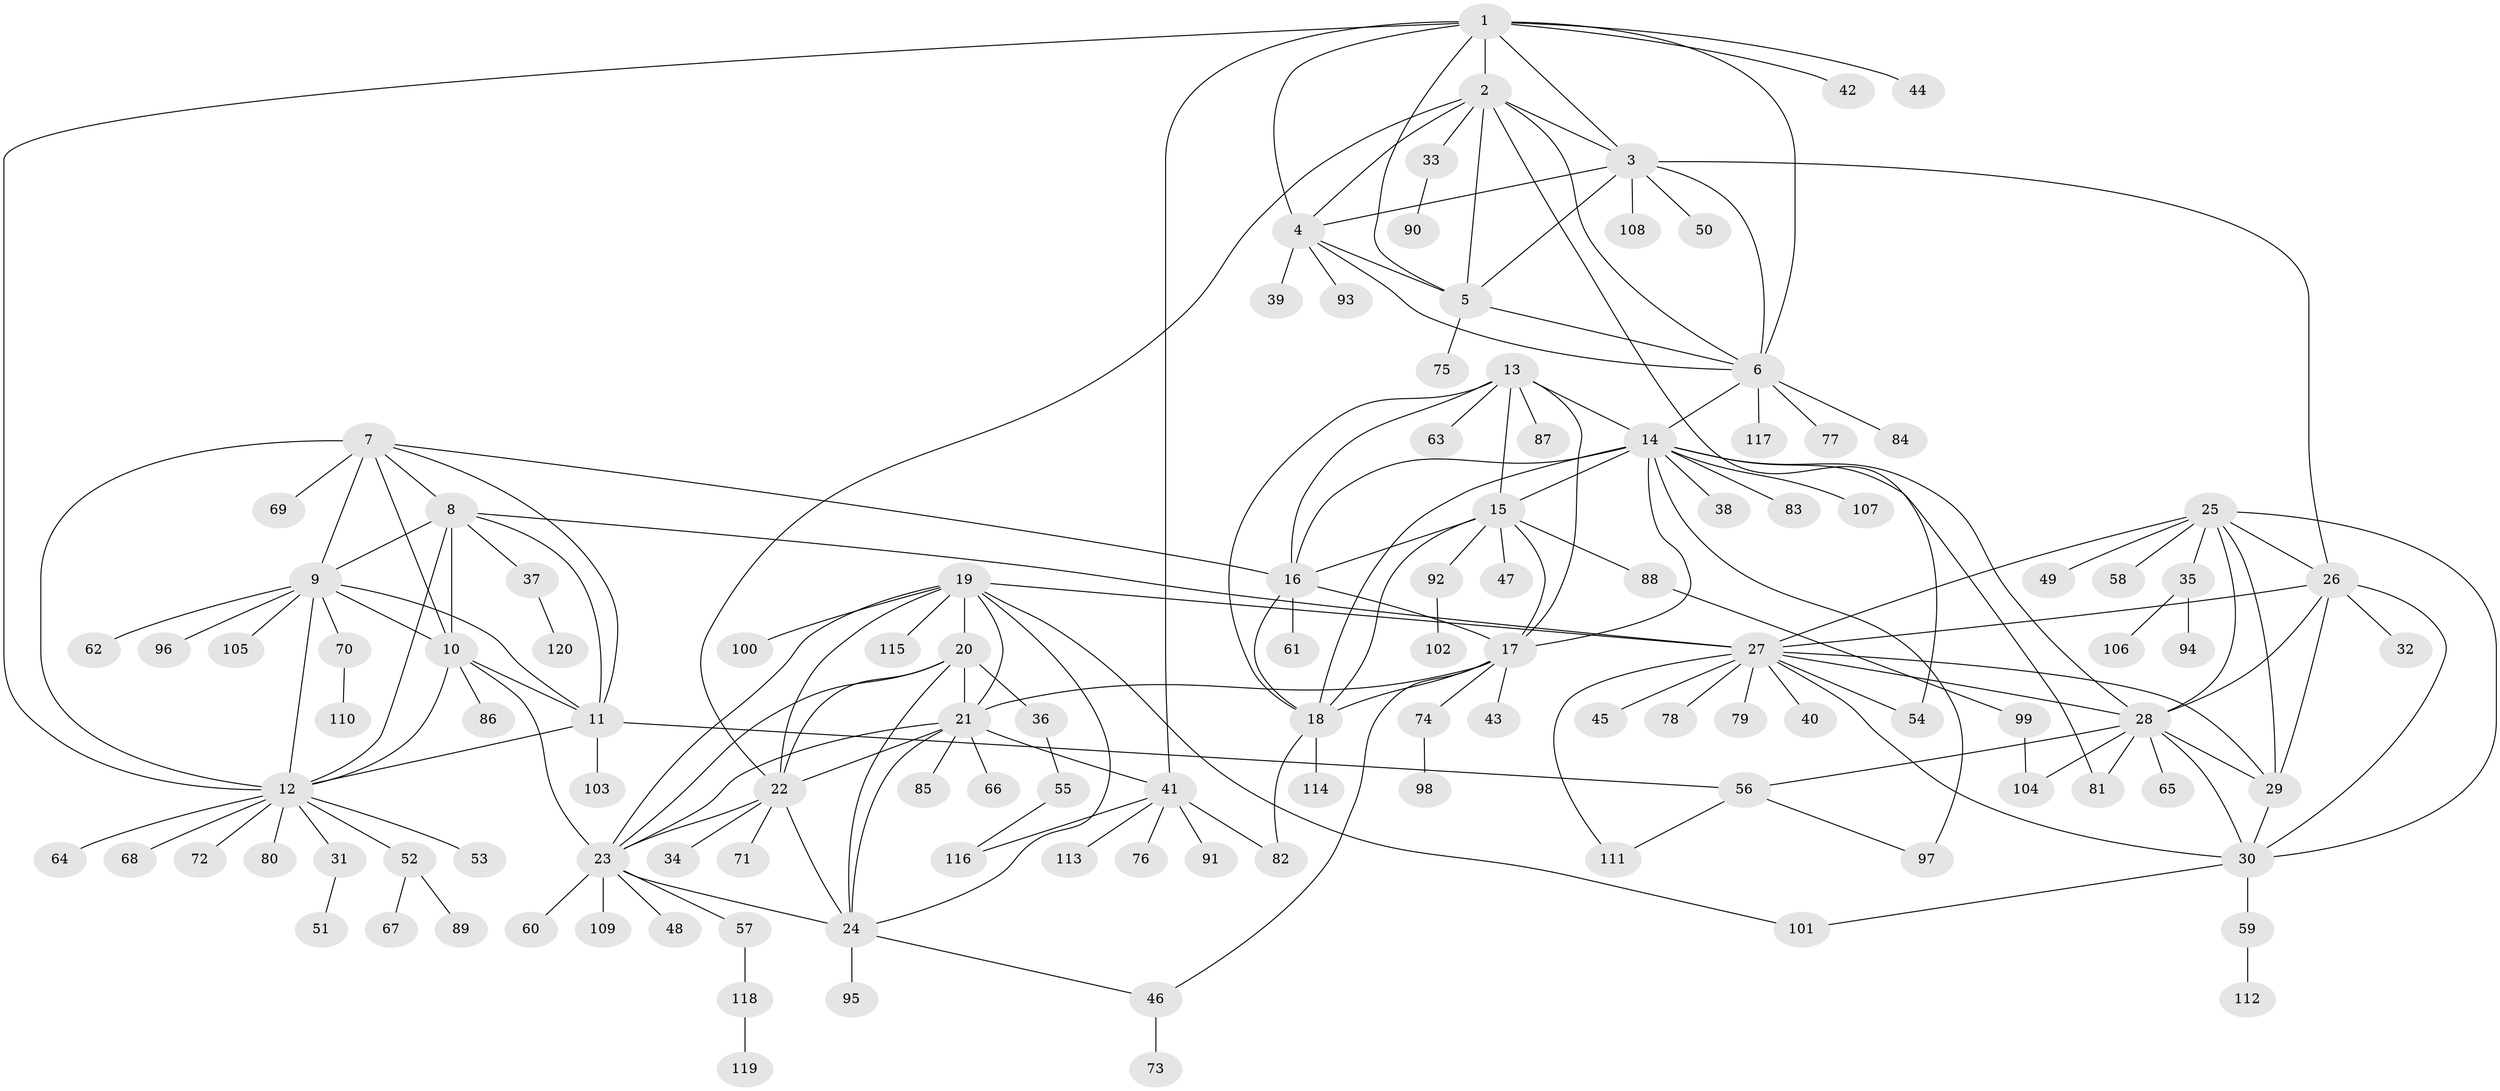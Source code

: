 // coarse degree distribution, {7: 0.056818181818181816, 9: 0.03409090909090909, 6: 0.07954545454545454, 4: 0.03409090909090909, 5: 0.022727272727272728, 10: 0.022727272727272728, 11: 0.022727272727272728, 8: 0.022727272727272728, 12: 0.011363636363636364, 2: 0.14772727272727273, 1: 0.5454545454545454}
// Generated by graph-tools (version 1.1) at 2025/24/03/03/25 07:24:12]
// undirected, 120 vertices, 186 edges
graph export_dot {
graph [start="1"]
  node [color=gray90,style=filled];
  1;
  2;
  3;
  4;
  5;
  6;
  7;
  8;
  9;
  10;
  11;
  12;
  13;
  14;
  15;
  16;
  17;
  18;
  19;
  20;
  21;
  22;
  23;
  24;
  25;
  26;
  27;
  28;
  29;
  30;
  31;
  32;
  33;
  34;
  35;
  36;
  37;
  38;
  39;
  40;
  41;
  42;
  43;
  44;
  45;
  46;
  47;
  48;
  49;
  50;
  51;
  52;
  53;
  54;
  55;
  56;
  57;
  58;
  59;
  60;
  61;
  62;
  63;
  64;
  65;
  66;
  67;
  68;
  69;
  70;
  71;
  72;
  73;
  74;
  75;
  76;
  77;
  78;
  79;
  80;
  81;
  82;
  83;
  84;
  85;
  86;
  87;
  88;
  89;
  90;
  91;
  92;
  93;
  94;
  95;
  96;
  97;
  98;
  99;
  100;
  101;
  102;
  103;
  104;
  105;
  106;
  107;
  108;
  109;
  110;
  111;
  112;
  113;
  114;
  115;
  116;
  117;
  118;
  119;
  120;
  1 -- 2;
  1 -- 3;
  1 -- 4;
  1 -- 5;
  1 -- 6;
  1 -- 12;
  1 -- 41;
  1 -- 42;
  1 -- 44;
  2 -- 3;
  2 -- 4;
  2 -- 5;
  2 -- 6;
  2 -- 22;
  2 -- 33;
  2 -- 54;
  3 -- 4;
  3 -- 5;
  3 -- 6;
  3 -- 26;
  3 -- 50;
  3 -- 108;
  4 -- 5;
  4 -- 6;
  4 -- 39;
  4 -- 93;
  5 -- 6;
  5 -- 75;
  6 -- 14;
  6 -- 77;
  6 -- 84;
  6 -- 117;
  7 -- 8;
  7 -- 9;
  7 -- 10;
  7 -- 11;
  7 -- 12;
  7 -- 16;
  7 -- 69;
  8 -- 9;
  8 -- 10;
  8 -- 11;
  8 -- 12;
  8 -- 27;
  8 -- 37;
  9 -- 10;
  9 -- 11;
  9 -- 12;
  9 -- 62;
  9 -- 70;
  9 -- 96;
  9 -- 105;
  10 -- 11;
  10 -- 12;
  10 -- 23;
  10 -- 86;
  11 -- 12;
  11 -- 56;
  11 -- 103;
  12 -- 31;
  12 -- 52;
  12 -- 53;
  12 -- 64;
  12 -- 68;
  12 -- 72;
  12 -- 80;
  13 -- 14;
  13 -- 15;
  13 -- 16;
  13 -- 17;
  13 -- 18;
  13 -- 63;
  13 -- 87;
  14 -- 15;
  14 -- 16;
  14 -- 17;
  14 -- 18;
  14 -- 28;
  14 -- 38;
  14 -- 81;
  14 -- 83;
  14 -- 97;
  14 -- 107;
  15 -- 16;
  15 -- 17;
  15 -- 18;
  15 -- 47;
  15 -- 88;
  15 -- 92;
  16 -- 17;
  16 -- 18;
  16 -- 61;
  17 -- 18;
  17 -- 21;
  17 -- 43;
  17 -- 46;
  17 -- 74;
  18 -- 82;
  18 -- 114;
  19 -- 20;
  19 -- 21;
  19 -- 22;
  19 -- 23;
  19 -- 24;
  19 -- 27;
  19 -- 100;
  19 -- 101;
  19 -- 115;
  20 -- 21;
  20 -- 22;
  20 -- 23;
  20 -- 24;
  20 -- 36;
  21 -- 22;
  21 -- 23;
  21 -- 24;
  21 -- 41;
  21 -- 66;
  21 -- 85;
  22 -- 23;
  22 -- 24;
  22 -- 34;
  22 -- 71;
  23 -- 24;
  23 -- 48;
  23 -- 57;
  23 -- 60;
  23 -- 109;
  24 -- 46;
  24 -- 95;
  25 -- 26;
  25 -- 27;
  25 -- 28;
  25 -- 29;
  25 -- 30;
  25 -- 35;
  25 -- 49;
  25 -- 58;
  26 -- 27;
  26 -- 28;
  26 -- 29;
  26 -- 30;
  26 -- 32;
  27 -- 28;
  27 -- 29;
  27 -- 30;
  27 -- 40;
  27 -- 45;
  27 -- 54;
  27 -- 78;
  27 -- 79;
  27 -- 111;
  28 -- 29;
  28 -- 30;
  28 -- 56;
  28 -- 65;
  28 -- 81;
  28 -- 104;
  29 -- 30;
  30 -- 59;
  30 -- 101;
  31 -- 51;
  33 -- 90;
  35 -- 94;
  35 -- 106;
  36 -- 55;
  37 -- 120;
  41 -- 76;
  41 -- 82;
  41 -- 91;
  41 -- 113;
  41 -- 116;
  46 -- 73;
  52 -- 67;
  52 -- 89;
  55 -- 116;
  56 -- 97;
  56 -- 111;
  57 -- 118;
  59 -- 112;
  70 -- 110;
  74 -- 98;
  88 -- 99;
  92 -- 102;
  99 -- 104;
  118 -- 119;
}
